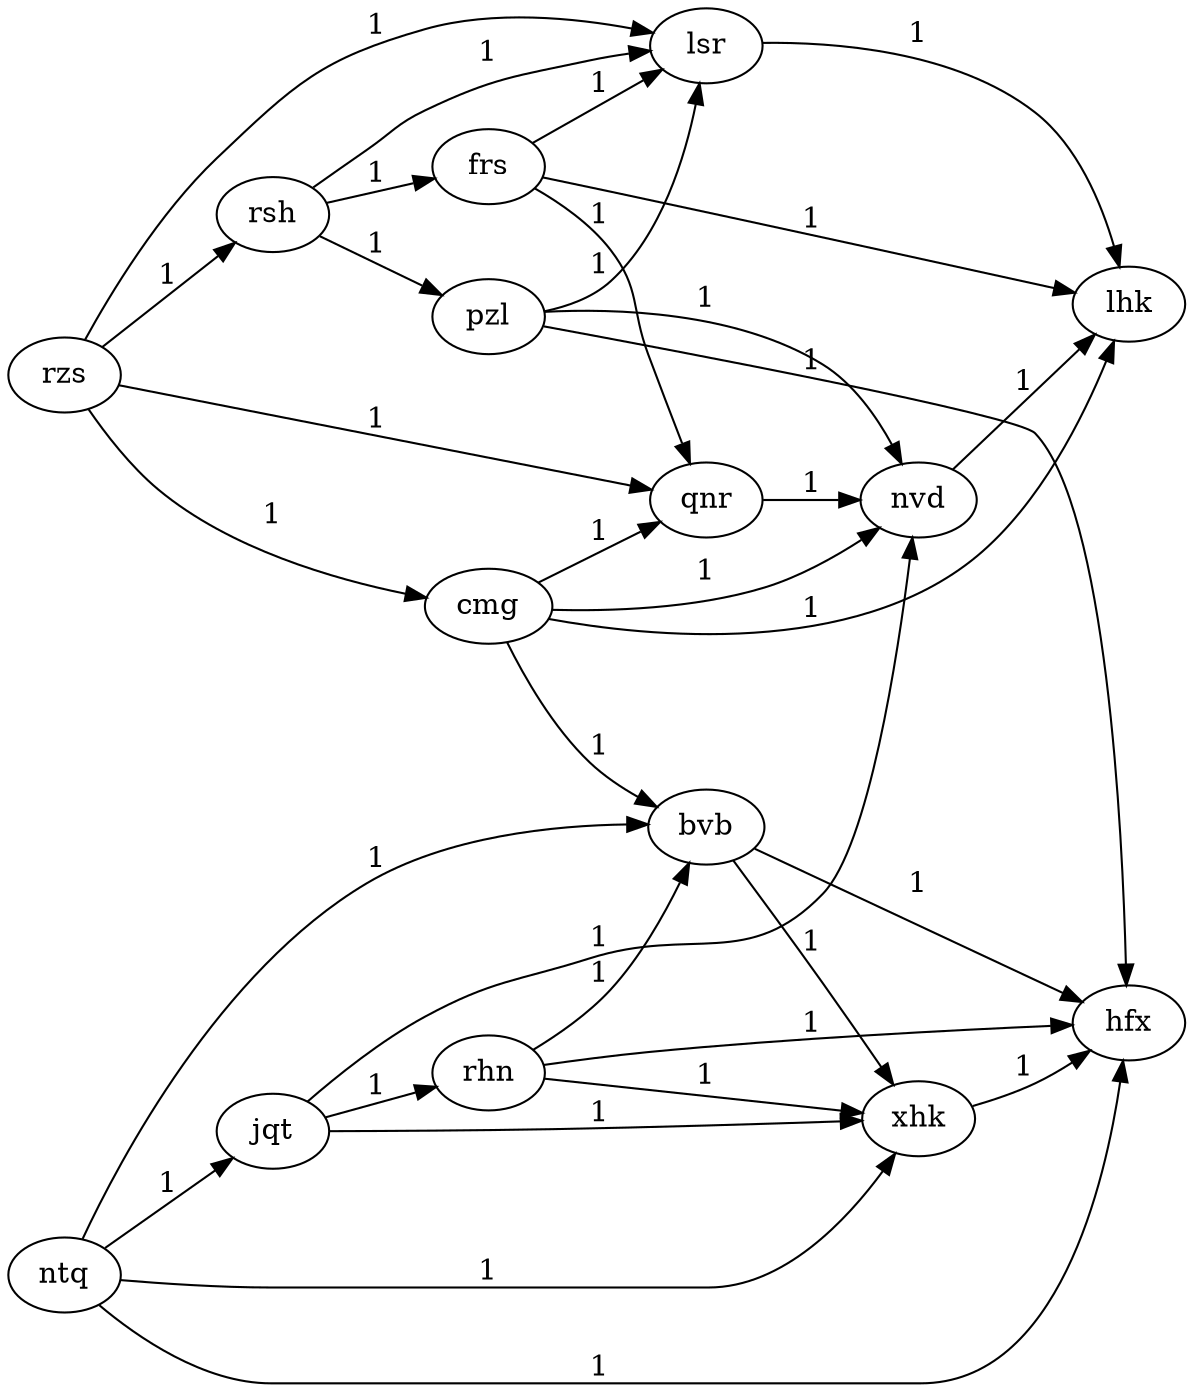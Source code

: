 digraph {
	rankdir=LR;
	jqt -> rhn[label="1",weight="1"]
	jqt -> xhk[label="1",weight="1"]
	jqt -> nvd[label="1",weight="1"]
	rsh -> frs[label="1",weight="1"]
	rsh -> pzl[label="1",weight="1"]
	rsh -> lsr[label="1",weight="1"]
	xhk -> hfx[label="1",weight="1"]
	cmg -> qnr[label="1",weight="1"]
	cmg -> nvd[label="1",weight="1"]
	cmg -> lhk[label="1",weight="1"]
	cmg -> bvb[label="1",weight="1"]
	rhn -> xhk[label="1",weight="1"]
	rhn -> bvb[label="1",weight="1"]
	rhn -> hfx[label="1",weight="1"]
	bvb -> xhk[label="1",weight="1"]
	bvb -> hfx[label="1",weight="1"]
	pzl -> lsr[label="1",weight="1"]
	pzl -> hfx[label="1",weight="1"]
	pzl -> nvd[label="1",weight="1"]
	qnr -> nvd[label="1",weight="1"]
	ntq -> jqt[label="1",weight="1"]
	ntq -> hfx[label="1",weight="1"]
	ntq -> bvb[label="1",weight="1"]
	ntq -> xhk[label="1",weight="1"]
	nvd -> lhk[label="1",weight="1"]
	lsr -> lhk[label="1",weight="1"]
	rzs -> qnr[label="1",weight="1"]
	rzs -> cmg[label="1",weight="1"]
	rzs -> lsr[label="1",weight="1"]
	rzs -> rsh[label="1",weight="1"]
	frs -> qnr[label="1",weight="1"]
	frs -> lhk[label="1",weight="1"]
	frs -> lsr[label="1",weight="1"]
}
